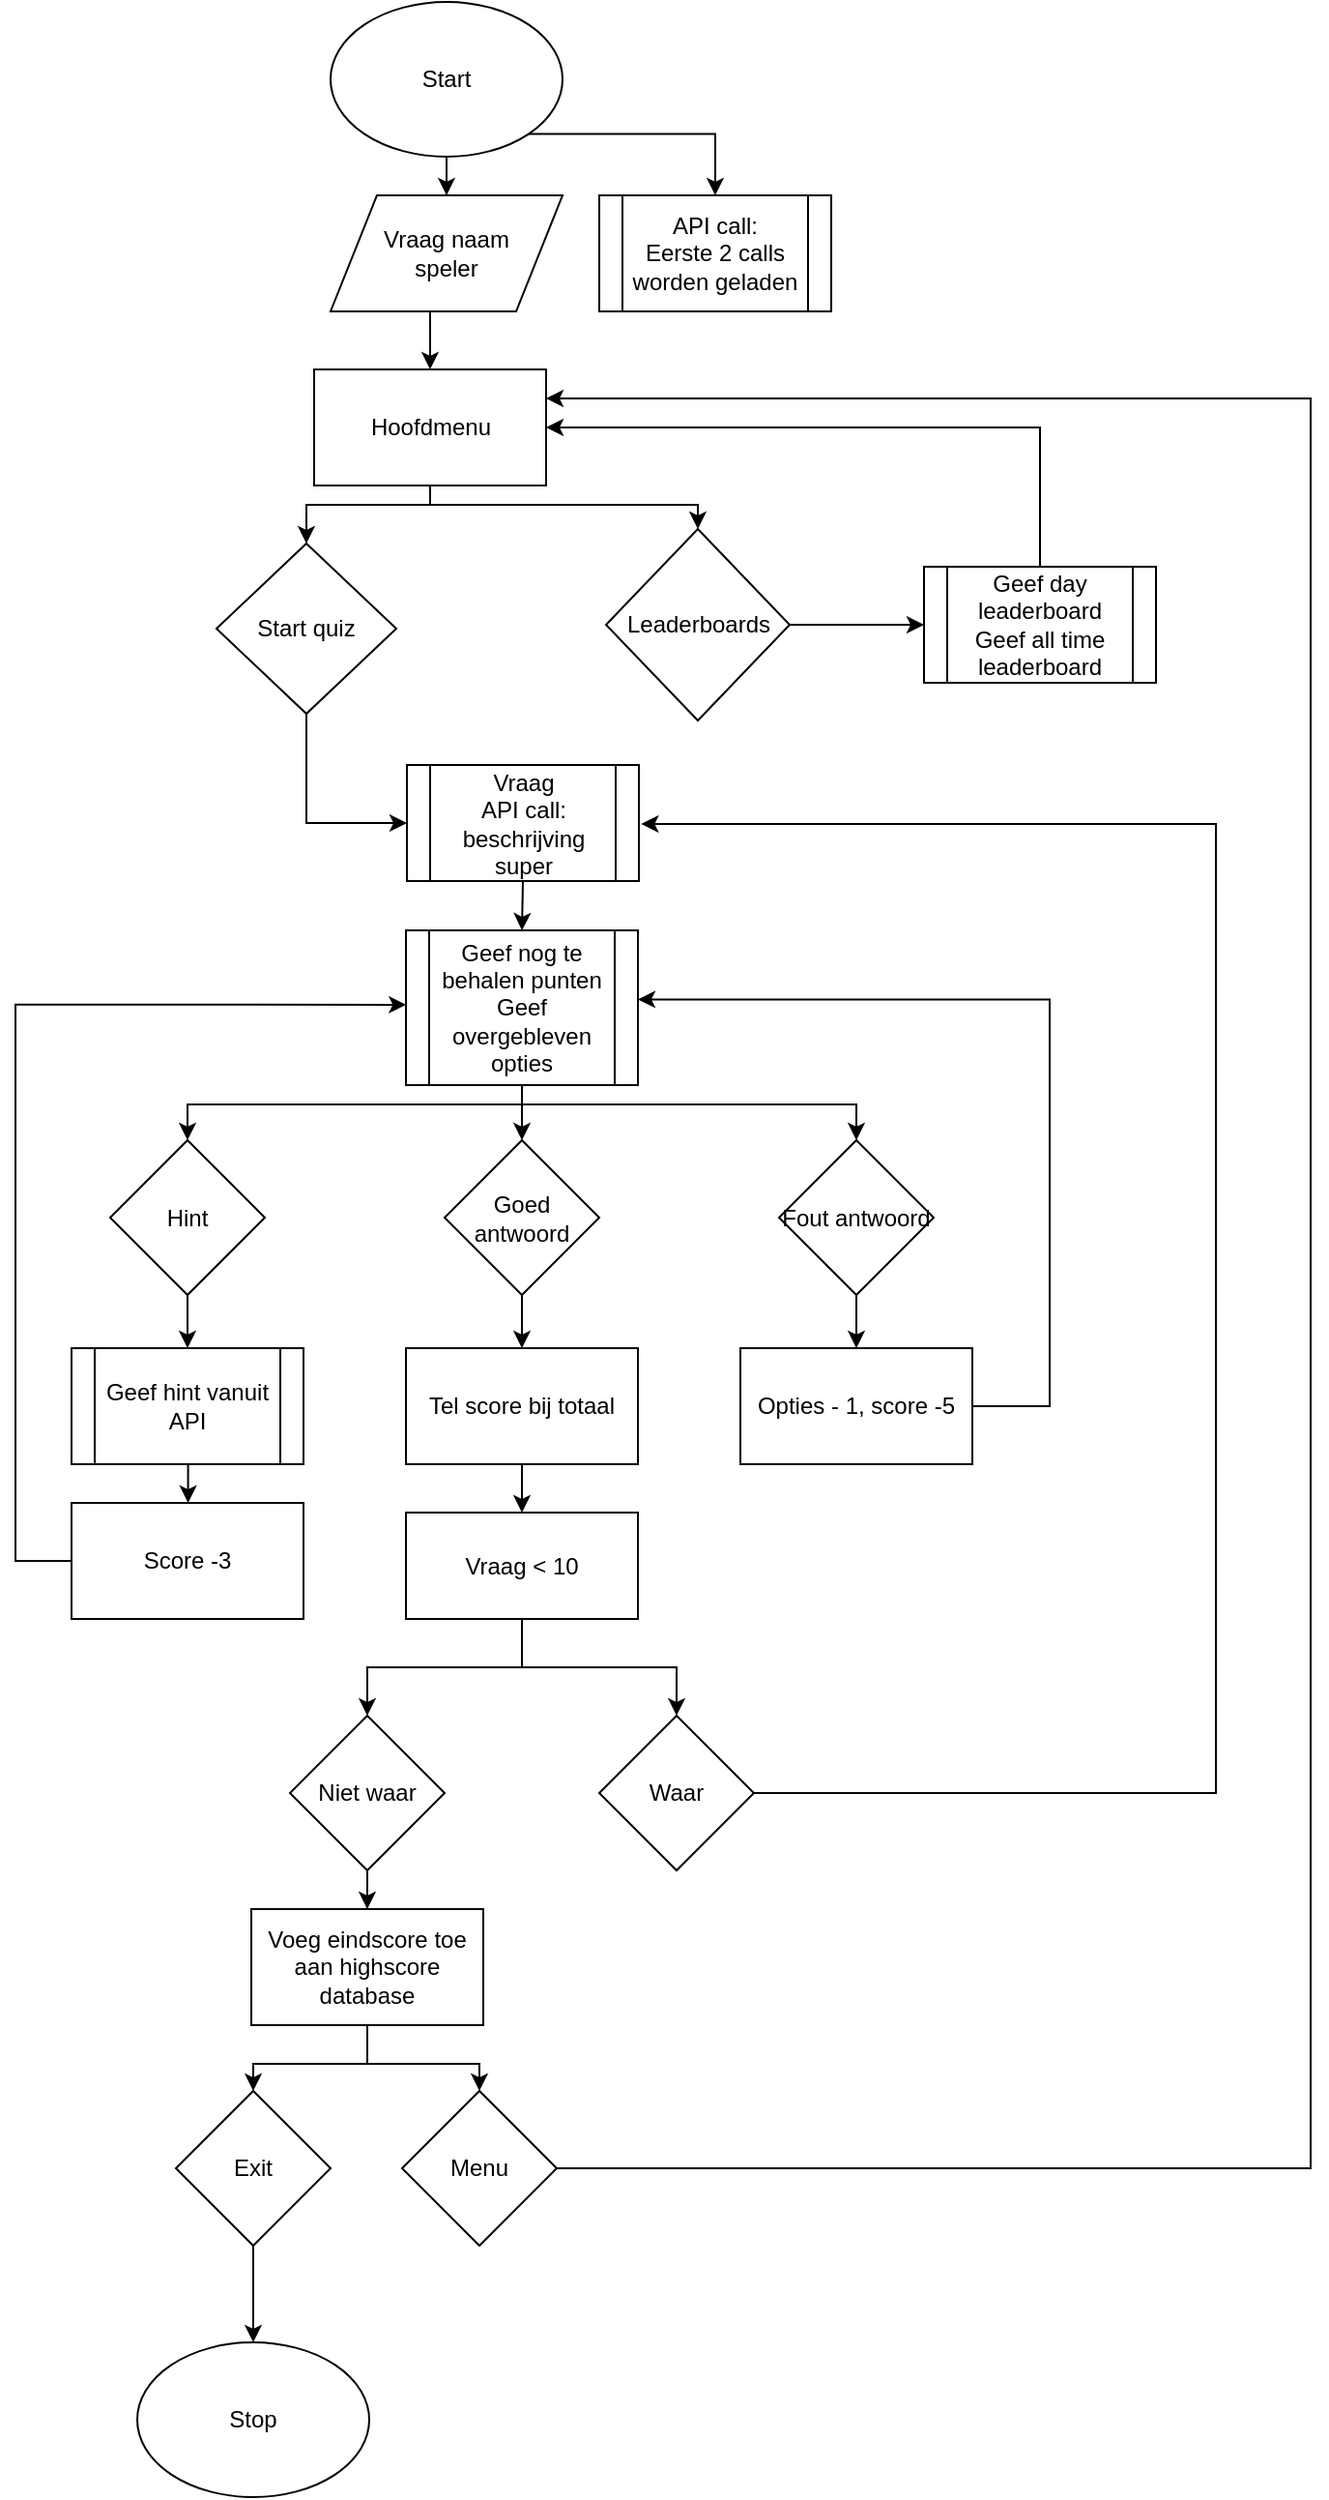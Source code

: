 <mxfile version="12.1.8" type="device" pages="1"><diagram id="88A53ysEBhlzrV8HQJ-F" name="Page-1"><mxGraphModel dx="2011" dy="1079" grid="1" gridSize="10" guides="1" tooltips="1" connect="1" arrows="1" fold="1" page="1" pageScale="1" pageWidth="827" pageHeight="1169" math="0" shadow="0"><root><mxCell id="0"/><mxCell id="1" parent="0"/><mxCell id="scpVDD8Dp-UfyI1J_EZk-9" style="edgeStyle=orthogonalEdgeStyle;rounded=0;orthogonalLoop=1;jettySize=auto;html=1;exitX=0.5;exitY=1;exitDx=0;exitDy=0;" parent="1" source="GfxNblI2DRrXjnPoDdJd-1" target="GfxNblI2DRrXjnPoDdJd-2" edge="1"><mxGeometry relative="1" as="geometry"/></mxCell><mxCell id="tXvGjpN-7dqWT9VR17CA-3" style="edgeStyle=orthogonalEdgeStyle;rounded=0;orthogonalLoop=1;jettySize=auto;html=1;exitX=1;exitY=1;exitDx=0;exitDy=0;entryX=0.5;entryY=0;entryDx=0;entryDy=0;" edge="1" parent="1" source="GfxNblI2DRrXjnPoDdJd-1" target="tXvGjpN-7dqWT9VR17CA-2"><mxGeometry relative="1" as="geometry"/></mxCell><mxCell id="GfxNblI2DRrXjnPoDdJd-1" value="&lt;div&gt;Start&lt;/div&gt;" style="ellipse;whiteSpace=wrap;html=1;" parent="1" vertex="1"><mxGeometry x="173" y="10" width="120" height="80" as="geometry"/></mxCell><mxCell id="scpVDD8Dp-UfyI1J_EZk-10" style="edgeStyle=orthogonalEdgeStyle;rounded=0;orthogonalLoop=1;jettySize=auto;html=1;entryX=0.5;entryY=0;entryDx=0;entryDy=0;exitX=0.429;exitY=0.998;exitDx=0;exitDy=0;exitPerimeter=0;" parent="1" source="GfxNblI2DRrXjnPoDdJd-2" target="VYslUwEtdBsOxnWyCO0l-6" edge="1"><mxGeometry relative="1" as="geometry"><mxPoint x="224" y="170" as="sourcePoint"/></mxGeometry></mxCell><mxCell id="GfxNblI2DRrXjnPoDdJd-2" value="&lt;div&gt;Vraag naam&lt;/div&gt;&lt;div&gt; speler&lt;/div&gt;" style="shape=parallelogram;perimeter=parallelogramPerimeter;whiteSpace=wrap;html=1;" parent="1" vertex="1"><mxGeometry x="173" y="110" width="120" height="60" as="geometry"/></mxCell><mxCell id="scpVDD8Dp-UfyI1J_EZk-32" style="edgeStyle=orthogonalEdgeStyle;rounded=0;orthogonalLoop=1;jettySize=auto;html=1;entryX=0.5;entryY=0;entryDx=0;entryDy=0;" parent="1" source="rEnd1wZeKnenuP_K4Hsq-2" target="scpVDD8Dp-UfyI1J_EZk-45" edge="1"><mxGeometry relative="1" as="geometry"><mxPoint x="99.294" y="706" as="targetPoint"/></mxGeometry></mxCell><mxCell id="rEnd1wZeKnenuP_K4Hsq-2" value="Hint" style="rhombus;whiteSpace=wrap;html=1;" parent="1" vertex="1"><mxGeometry x="59" y="598.5" width="80" height="80" as="geometry"/></mxCell><mxCell id="scpVDD8Dp-UfyI1J_EZk-30" style="edgeStyle=orthogonalEdgeStyle;rounded=0;orthogonalLoop=1;jettySize=auto;html=1;" parent="1" source="rEnd1wZeKnenuP_K4Hsq-3" target="rEnd1wZeKnenuP_K4Hsq-6" edge="1"><mxGeometry relative="1" as="geometry"/></mxCell><mxCell id="rEnd1wZeKnenuP_K4Hsq-3" value="Fout antwoord" style="rhombus;whiteSpace=wrap;html=1;" parent="1" vertex="1"><mxGeometry x="405" y="598.5" width="80" height="80" as="geometry"/></mxCell><mxCell id="scpVDD8Dp-UfyI1J_EZk-31" style="edgeStyle=orthogonalEdgeStyle;rounded=0;orthogonalLoop=1;jettySize=auto;html=1;" parent="1" source="rEnd1wZeKnenuP_K4Hsq-4" target="rEnd1wZeKnenuP_K4Hsq-5" edge="1"><mxGeometry relative="1" as="geometry"/></mxCell><mxCell id="rEnd1wZeKnenuP_K4Hsq-4" value="&lt;div&gt;Goed &lt;br&gt;&lt;/div&gt;&lt;div&gt;antwoord&lt;br&gt;&lt;/div&gt;" style="rhombus;whiteSpace=wrap;html=1;" parent="1" vertex="1"><mxGeometry x="232" y="598.5" width="80" height="80" as="geometry"/></mxCell><mxCell id="scpVDD8Dp-UfyI1J_EZk-36" style="edgeStyle=orthogonalEdgeStyle;rounded=0;orthogonalLoop=1;jettySize=auto;html=1;" parent="1" source="rEnd1wZeKnenuP_K4Hsq-5" target="VYslUwEtdBsOxnWyCO0l-19" edge="1"><mxGeometry relative="1" as="geometry"/></mxCell><mxCell id="rEnd1wZeKnenuP_K4Hsq-5" value="Tel score bij totaal" style="rounded=0;whiteSpace=wrap;html=1;" parent="1" vertex="1"><mxGeometry x="212" y="706" width="120" height="60" as="geometry"/></mxCell><mxCell id="rEnd1wZeKnenuP_K4Hsq-8" style="edgeStyle=orthogonalEdgeStyle;rounded=0;orthogonalLoop=1;jettySize=auto;html=1;exitX=1;exitY=0.5;exitDx=0;exitDy=0;" parent="1" source="rEnd1wZeKnenuP_K4Hsq-6" edge="1"><mxGeometry relative="1" as="geometry"><mxPoint x="332.0" y="525.69" as="targetPoint"/><Array as="points"><mxPoint x="545" y="736"/><mxPoint x="545" y="526"/></Array></mxGeometry></mxCell><mxCell id="rEnd1wZeKnenuP_K4Hsq-6" value="Opties - 1, score -5" style="rounded=0;whiteSpace=wrap;html=1;" parent="1" vertex="1"><mxGeometry x="385" y="706" width="120" height="60" as="geometry"/></mxCell><mxCell id="VYslUwEtdBsOxnWyCO0l-3" style="edgeStyle=orthogonalEdgeStyle;rounded=0;orthogonalLoop=1;jettySize=auto;html=1;exitX=0;exitY=0.5;exitDx=0;exitDy=0;entryX=0;entryY=0.5;entryDx=0;entryDy=0;" parent="1" source="rEnd1wZeKnenuP_K4Hsq-7" edge="1"><mxGeometry relative="1" as="geometry"><mxPoint x="212.138" y="528.448" as="targetPoint"/><Array as="points"><mxPoint x="10" y="816"/><mxPoint x="10" y="528"/></Array></mxGeometry></mxCell><mxCell id="rEnd1wZeKnenuP_K4Hsq-7" value="Score -3" style="rounded=0;whiteSpace=wrap;html=1;" parent="1" vertex="1"><mxGeometry x="39" y="786" width="120" height="60" as="geometry"/></mxCell><mxCell id="scpVDD8Dp-UfyI1J_EZk-34" style="edgeStyle=orthogonalEdgeStyle;rounded=0;orthogonalLoop=1;jettySize=auto;html=1;" parent="1" target="rEnd1wZeKnenuP_K4Hsq-7" edge="1"><mxGeometry relative="1" as="geometry"><mxPoint x="99.294" y="766" as="sourcePoint"/><Array as="points"><mxPoint x="99" y="786"/><mxPoint x="99" y="786"/></Array></mxGeometry></mxCell><mxCell id="scpVDD8Dp-UfyI1J_EZk-11" style="edgeStyle=orthogonalEdgeStyle;rounded=0;orthogonalLoop=1;jettySize=auto;html=1;exitX=0.5;exitY=1;exitDx=0;exitDy=0;entryX=0.5;entryY=0;entryDx=0;entryDy=0;" parent="1" source="VYslUwEtdBsOxnWyCO0l-6" target="scpVDD8Dp-UfyI1J_EZk-2" edge="1"><mxGeometry relative="1" as="geometry"><mxPoint x="159" y="280" as="targetPoint"/><Array as="points"><mxPoint x="225" y="270"/><mxPoint x="161" y="270"/></Array></mxGeometry></mxCell><mxCell id="scpVDD8Dp-UfyI1J_EZk-12" style="edgeStyle=orthogonalEdgeStyle;rounded=0;orthogonalLoop=1;jettySize=auto;html=1;entryX=0.5;entryY=0;entryDx=0;entryDy=0;exitX=0.5;exitY=1;exitDx=0;exitDy=0;" parent="1" source="VYslUwEtdBsOxnWyCO0l-6" target="scpVDD8Dp-UfyI1J_EZk-3" edge="1"><mxGeometry relative="1" as="geometry"><mxPoint x="240" y="268" as="sourcePoint"/><Array as="points"><mxPoint x="224" y="270"/><mxPoint x="363" y="270"/></Array></mxGeometry></mxCell><mxCell id="VYslUwEtdBsOxnWyCO0l-6" value="Hoofdmenu" style="rounded=0;whiteSpace=wrap;html=1;" parent="1" vertex="1"><mxGeometry x="164.5" y="200" width="120" height="60" as="geometry"/></mxCell><mxCell id="VYslUwEtdBsOxnWyCO0l-22" style="edgeStyle=orthogonalEdgeStyle;rounded=0;orthogonalLoop=1;jettySize=auto;html=1;entryX=1.01;entryY=0.508;entryDx=0;entryDy=0;entryPerimeter=0;exitX=1;exitY=0.5;exitDx=0;exitDy=0;" parent="1" source="VYslUwEtdBsOxnWyCO0l-11" target="scpVDD8Dp-UfyI1J_EZk-7" edge="1"><mxGeometry relative="1" as="geometry"><Array as="points"><mxPoint x="631" y="936"/><mxPoint x="631" y="435"/></Array><mxPoint x="331" y="434.5" as="targetPoint"/></mxGeometry></mxCell><mxCell id="VYslUwEtdBsOxnWyCO0l-11" value="&lt;div&gt;Waar&lt;/div&gt;" style="rhombus;whiteSpace=wrap;html=1;" parent="1" vertex="1"><mxGeometry x="312" y="896" width="80" height="80" as="geometry"/></mxCell><mxCell id="VYslUwEtdBsOxnWyCO0l-24" style="edgeStyle=orthogonalEdgeStyle;rounded=0;orthogonalLoop=1;jettySize=auto;html=1;entryX=0.5;entryY=0;entryDx=0;entryDy=0;" parent="1" source="VYslUwEtdBsOxnWyCO0l-18" target="VYslUwEtdBsOxnWyCO0l-23" edge="1"><mxGeometry relative="1" as="geometry"/></mxCell><mxCell id="VYslUwEtdBsOxnWyCO0l-18" value="&lt;div&gt;Niet waar&lt;br&gt;&lt;/div&gt;" style="rhombus;whiteSpace=wrap;html=1;" parent="1" vertex="1"><mxGeometry x="152" y="896" width="80" height="80" as="geometry"/></mxCell><mxCell id="VYslUwEtdBsOxnWyCO0l-20" style="edgeStyle=orthogonalEdgeStyle;rounded=0;orthogonalLoop=1;jettySize=auto;html=1;" parent="1" source="VYslUwEtdBsOxnWyCO0l-19" target="VYslUwEtdBsOxnWyCO0l-18" edge="1"><mxGeometry relative="1" as="geometry"/></mxCell><mxCell id="VYslUwEtdBsOxnWyCO0l-21" style="edgeStyle=orthogonalEdgeStyle;rounded=0;orthogonalLoop=1;jettySize=auto;html=1;entryX=0.5;entryY=0;entryDx=0;entryDy=0;" parent="1" source="VYslUwEtdBsOxnWyCO0l-19" target="VYslUwEtdBsOxnWyCO0l-11" edge="1"><mxGeometry relative="1" as="geometry"/></mxCell><mxCell id="VYslUwEtdBsOxnWyCO0l-19" value="&lt;div&gt;Vraag &amp;lt; 10&lt;/div&gt;" style="rounded=0;whiteSpace=wrap;html=1;" parent="1" vertex="1"><mxGeometry x="212" y="791" width="120" height="55" as="geometry"/></mxCell><mxCell id="scpVDD8Dp-UfyI1J_EZk-43" style="edgeStyle=orthogonalEdgeStyle;rounded=0;orthogonalLoop=1;jettySize=auto;html=1;exitX=0.5;exitY=1;exitDx=0;exitDy=0;entryX=0.5;entryY=0;entryDx=0;entryDy=0;" parent="1" source="VYslUwEtdBsOxnWyCO0l-23" target="scpVDD8Dp-UfyI1J_EZk-5" edge="1"><mxGeometry relative="1" as="geometry"/></mxCell><mxCell id="scpVDD8Dp-UfyI1J_EZk-44" style="edgeStyle=orthogonalEdgeStyle;rounded=0;orthogonalLoop=1;jettySize=auto;html=1;" parent="1" source="VYslUwEtdBsOxnWyCO0l-23" target="scpVDD8Dp-UfyI1J_EZk-6" edge="1"><mxGeometry relative="1" as="geometry"/></mxCell><mxCell id="VYslUwEtdBsOxnWyCO0l-23" value="Voeg eindscore toe aan highscore database" style="rounded=0;whiteSpace=wrap;html=1;" parent="1" vertex="1"><mxGeometry x="132" y="996" width="120" height="60" as="geometry"/></mxCell><mxCell id="scpVDD8Dp-UfyI1J_EZk-18" style="edgeStyle=orthogonalEdgeStyle;rounded=0;orthogonalLoop=1;jettySize=auto;html=1;exitX=0.5;exitY=1;exitDx=0;exitDy=0;entryX=0;entryY=0.5;entryDx=0;entryDy=0;" parent="1" source="scpVDD8Dp-UfyI1J_EZk-2" target="scpVDD8Dp-UfyI1J_EZk-7" edge="1"><mxGeometry relative="1" as="geometry"/></mxCell><mxCell id="scpVDD8Dp-UfyI1J_EZk-2" value="Start quiz" style="rhombus;whiteSpace=wrap;html=1;" parent="1" vertex="1"><mxGeometry x="114" y="290" width="93" height="88" as="geometry"/></mxCell><mxCell id="scpVDD8Dp-UfyI1J_EZk-14" style="edgeStyle=orthogonalEdgeStyle;rounded=0;orthogonalLoop=1;jettySize=auto;html=1;exitX=1;exitY=0.5;exitDx=0;exitDy=0;entryX=0;entryY=0.5;entryDx=0;entryDy=0;" parent="1" source="scpVDD8Dp-UfyI1J_EZk-3" target="scpVDD8Dp-UfyI1J_EZk-21" edge="1"><mxGeometry relative="1" as="geometry"><mxPoint x="480.714" y="332.143" as="targetPoint"/></mxGeometry></mxCell><mxCell id="scpVDD8Dp-UfyI1J_EZk-3" value="Leaderboards" style="rhombus;whiteSpace=wrap;html=1;" parent="1" vertex="1"><mxGeometry x="315.5" y="282.5" width="95" height="99" as="geometry"/></mxCell><mxCell id="scpVDD8Dp-UfyI1J_EZk-37" style="edgeStyle=orthogonalEdgeStyle;rounded=0;orthogonalLoop=1;jettySize=auto;html=1;exitX=1;exitY=0.5;exitDx=0;exitDy=0;entryX=1;entryY=0.25;entryDx=0;entryDy=0;" parent="1" source="scpVDD8Dp-UfyI1J_EZk-5" target="VYslUwEtdBsOxnWyCO0l-6" edge="1"><mxGeometry relative="1" as="geometry"><Array as="points"><mxPoint x="680" y="1130"/><mxPoint x="680" y="215"/></Array></mxGeometry></mxCell><mxCell id="scpVDD8Dp-UfyI1J_EZk-5" value="Menu" style="rhombus;whiteSpace=wrap;html=1;" parent="1" vertex="1"><mxGeometry x="210" y="1090" width="80" height="80" as="geometry"/></mxCell><mxCell id="scpVDD8Dp-UfyI1J_EZk-47" value="" style="edgeStyle=orthogonalEdgeStyle;rounded=0;orthogonalLoop=1;jettySize=auto;html=1;" parent="1" source="scpVDD8Dp-UfyI1J_EZk-6" target="scpVDD8Dp-UfyI1J_EZk-46" edge="1"><mxGeometry relative="1" as="geometry"/></mxCell><mxCell id="scpVDD8Dp-UfyI1J_EZk-6" value="Exit" style="rhombus;whiteSpace=wrap;html=1;" parent="1" vertex="1"><mxGeometry x="93" y="1090" width="80" height="80" as="geometry"/></mxCell><mxCell id="scpVDD8Dp-UfyI1J_EZk-20" style="edgeStyle=orthogonalEdgeStyle;rounded=0;orthogonalLoop=1;jettySize=auto;html=1;exitX=0.5;exitY=1;exitDx=0;exitDy=0;entryX=0.5;entryY=0;entryDx=0;entryDy=0;" parent="1" source="scpVDD8Dp-UfyI1J_EZk-7" target="scpVDD8Dp-UfyI1J_EZk-8" edge="1"><mxGeometry relative="1" as="geometry"/></mxCell><mxCell id="scpVDD8Dp-UfyI1J_EZk-7" value="&lt;div&gt;Vraag&lt;br&gt;&lt;/div&gt;&lt;div&gt;API call:&lt;/div&gt;&lt;div&gt;beschrijving super&lt;/div&gt;" style="shape=process;whiteSpace=wrap;html=1;backgroundOutline=1;" parent="1" vertex="1"><mxGeometry x="212.5" y="404.5" width="120" height="60" as="geometry"/></mxCell><mxCell id="scpVDD8Dp-UfyI1J_EZk-22" style="edgeStyle=orthogonalEdgeStyle;rounded=0;orthogonalLoop=1;jettySize=auto;html=1;exitX=0.5;exitY=1;exitDx=0;exitDy=0;" parent="1" source="scpVDD8Dp-UfyI1J_EZk-8" target="rEnd1wZeKnenuP_K4Hsq-4" edge="1"><mxGeometry relative="1" as="geometry"/></mxCell><mxCell id="scpVDD8Dp-UfyI1J_EZk-23" style="edgeStyle=orthogonalEdgeStyle;rounded=0;orthogonalLoop=1;jettySize=auto;html=1;exitX=0.5;exitY=1;exitDx=0;exitDy=0;entryX=0.5;entryY=0;entryDx=0;entryDy=0;" parent="1" source="scpVDD8Dp-UfyI1J_EZk-8" target="rEnd1wZeKnenuP_K4Hsq-2" edge="1"><mxGeometry relative="1" as="geometry"><Array as="points"><mxPoint x="272" y="580"/><mxPoint x="99" y="580"/></Array></mxGeometry></mxCell><mxCell id="scpVDD8Dp-UfyI1J_EZk-29" style="edgeStyle=orthogonalEdgeStyle;rounded=0;orthogonalLoop=1;jettySize=auto;html=1;exitX=0.5;exitY=1;exitDx=0;exitDy=0;entryX=0.5;entryY=0;entryDx=0;entryDy=0;" parent="1" source="scpVDD8Dp-UfyI1J_EZk-8" target="rEnd1wZeKnenuP_K4Hsq-3" edge="1"><mxGeometry relative="1" as="geometry"><Array as="points"><mxPoint x="272" y="580"/><mxPoint x="445" y="580"/></Array></mxGeometry></mxCell><mxCell id="scpVDD8Dp-UfyI1J_EZk-8" value="&lt;div&gt;Geef nog te behalen punten &lt;br&gt;&lt;/div&gt;&lt;div&gt;Geef overgebleven opties&lt;br&gt;&lt;/div&gt;" style="shape=process;whiteSpace=wrap;html=1;backgroundOutline=1;" parent="1" vertex="1"><mxGeometry x="212" y="490" width="120" height="80" as="geometry"/></mxCell><mxCell id="scpVDD8Dp-UfyI1J_EZk-15" style="edgeStyle=orthogonalEdgeStyle;rounded=0;orthogonalLoop=1;jettySize=auto;html=1;entryX=1;entryY=0.5;entryDx=0;entryDy=0;" parent="1" source="scpVDD8Dp-UfyI1J_EZk-21" target="VYslUwEtdBsOxnWyCO0l-6" edge="1"><mxGeometry relative="1" as="geometry"><mxPoint x="540.714" y="301.857" as="sourcePoint"/><Array as="points"><mxPoint x="540" y="230"/></Array></mxGeometry></mxCell><mxCell id="scpVDD8Dp-UfyI1J_EZk-21" value="&lt;div&gt;Geef day leaderboard&lt;/div&gt;&lt;div&gt;Geef all time leaderboard&lt;br&gt;&lt;/div&gt;" style="shape=process;whiteSpace=wrap;html=1;backgroundOutline=1;" parent="1" vertex="1"><mxGeometry x="480" y="302" width="120" height="60" as="geometry"/></mxCell><mxCell id="scpVDD8Dp-UfyI1J_EZk-45" value="Geef hint vanuit API" style="shape=process;whiteSpace=wrap;html=1;backgroundOutline=1;" parent="1" vertex="1"><mxGeometry x="39" y="706" width="120" height="60" as="geometry"/></mxCell><mxCell id="scpVDD8Dp-UfyI1J_EZk-46" value="Stop" style="ellipse;whiteSpace=wrap;html=1;" parent="1" vertex="1"><mxGeometry x="73" y="1220" width="120" height="80" as="geometry"/></mxCell><mxCell id="tXvGjpN-7dqWT9VR17CA-2" value="&lt;div&gt;API call:&lt;/div&gt;&lt;div&gt;Eerste 2 calls worden geladen&lt;br&gt;&lt;/div&gt;" style="shape=process;whiteSpace=wrap;html=1;backgroundOutline=1;" vertex="1" parent="1"><mxGeometry x="312" y="110" width="120" height="60" as="geometry"/></mxCell></root></mxGraphModel></diagram></mxfile>